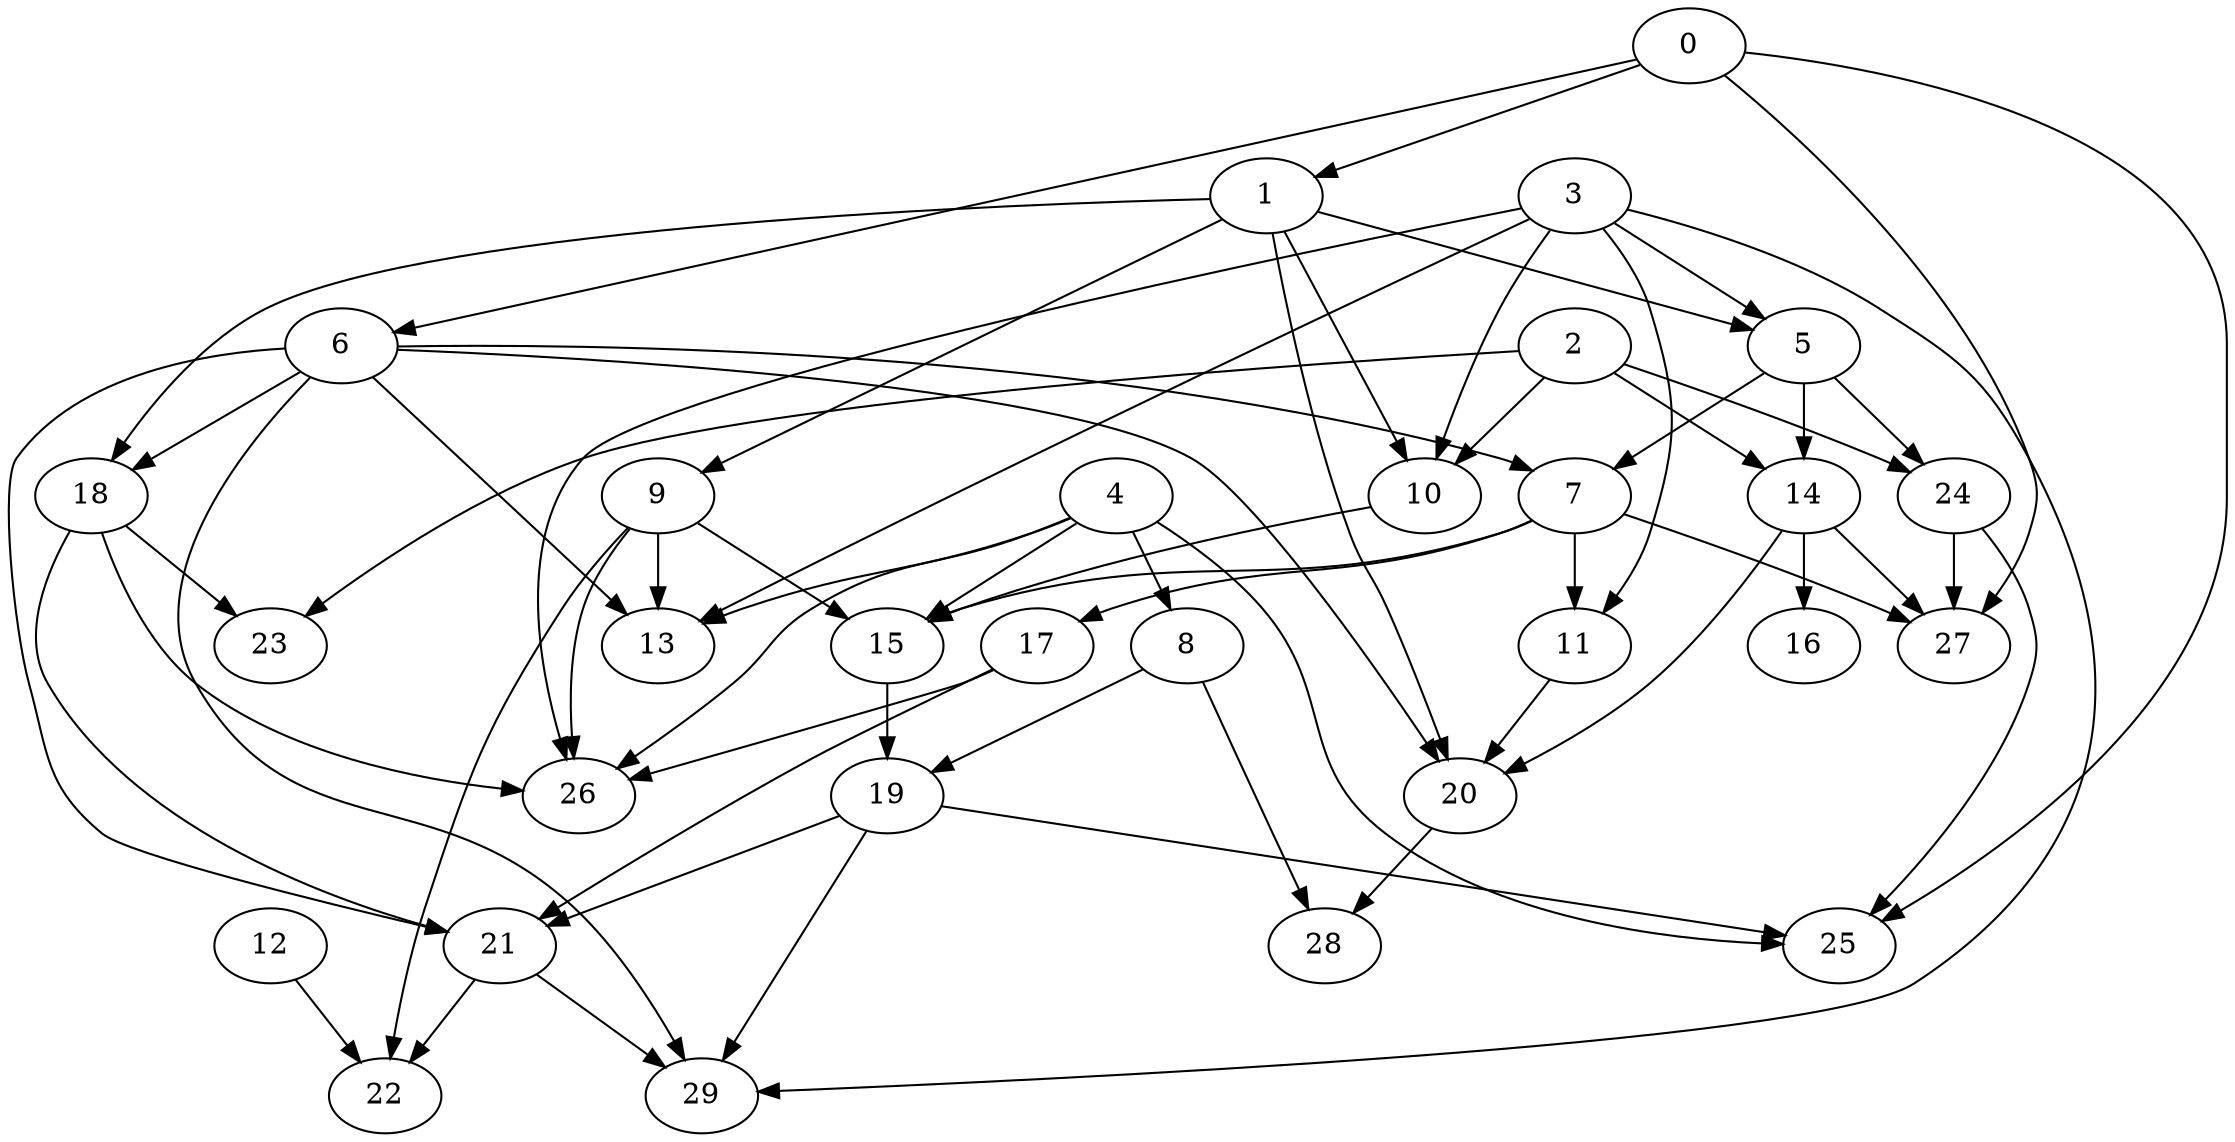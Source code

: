 digraph "Random_Nodes_30_Density_2.10_CCR_0.99_WeightType_Random_GB_Homogeneous-16" {
0 [Weight=11];
3 [Weight=11];
1 [Weight=13];
6 [Weight=19];
2 [Weight=19];
5 [Weight=11];
4 [Weight=8];
9 [Weight=11];
7 [Weight=15];
10 [Weight=13];
8 [Weight=21];
15 [Weight=15];
17 [Weight=15];
19 [Weight=17];
18 [Weight=19];
11 [Weight=19];
14 [Weight=4];
21 [Weight=13];
24 [Weight=8];
12 [Weight=11];
20 [Weight=8];
27 [Weight=19];
16 [Weight=17];
13 [Weight=15];
28 [Weight=13];
29 [Weight=11];
23 [Weight=6];
25 [Weight=6];
26 [Weight=6];
22 [Weight=4];
18 -> 26 [Weight=6];
2 -> 10 [Weight=5];
7 -> 27 [Weight=3];
4 -> 26 [Weight=4];
6 -> 18 [Weight=4];
14 -> 16 [Weight=10];
6 -> 29 [Weight=5];
2 -> 14 [Weight=6];
20 -> 28 [Weight=2];
7 -> 15 [Weight=2];
2 -> 23 [Weight=7];
3 -> 13 [Weight=9];
9 -> 15 [Weight=8];
7 -> 17 [Weight=4];
5 -> 14 [Weight=10];
4 -> 8 [Weight=9];
5 -> 24 [Weight=10];
6 -> 20 [Weight=9];
9 -> 26 [Weight=4];
6 -> 13 [Weight=10];
3 -> 5 [Weight=6];
6 -> 21 [Weight=4];
0 -> 25 [Weight=8];
8 -> 19 [Weight=4];
11 -> 20 [Weight=8];
12 -> 22 [Weight=9];
24 -> 25 [Weight=3];
17 -> 21 [Weight=9];
0 -> 27 [Weight=2];
4 -> 15 [Weight=10];
5 -> 7 [Weight=4];
9 -> 13 [Weight=8];
3 -> 26 [Weight=3];
0 -> 6 [Weight=2];
8 -> 28 [Weight=5];
4 -> 25 [Weight=7];
17 -> 26 [Weight=9];
6 -> 7 [Weight=9];
1 -> 10 [Weight=6];
24 -> 27 [Weight=2];
19 -> 25 [Weight=2];
19 -> 21 [Weight=7];
0 -> 1 [Weight=5];
14 -> 27 [Weight=10];
3 -> 29 [Weight=2];
3 -> 11 [Weight=2];
4 -> 13 [Weight=3];
21 -> 22 [Weight=7];
10 -> 15 [Weight=4];
3 -> 10 [Weight=7];
14 -> 20 [Weight=9];
21 -> 29 [Weight=9];
15 -> 19 [Weight=6];
1 -> 5 [Weight=2];
1 -> 18 [Weight=5];
1 -> 20 [Weight=10];
18 -> 23 [Weight=3];
2 -> 24 [Weight=10];
1 -> 9 [Weight=9];
7 -> 11 [Weight=5];
19 -> 29 [Weight=5];
9 -> 22 [Weight=5];
18 -> 21 [Weight=4];
}
